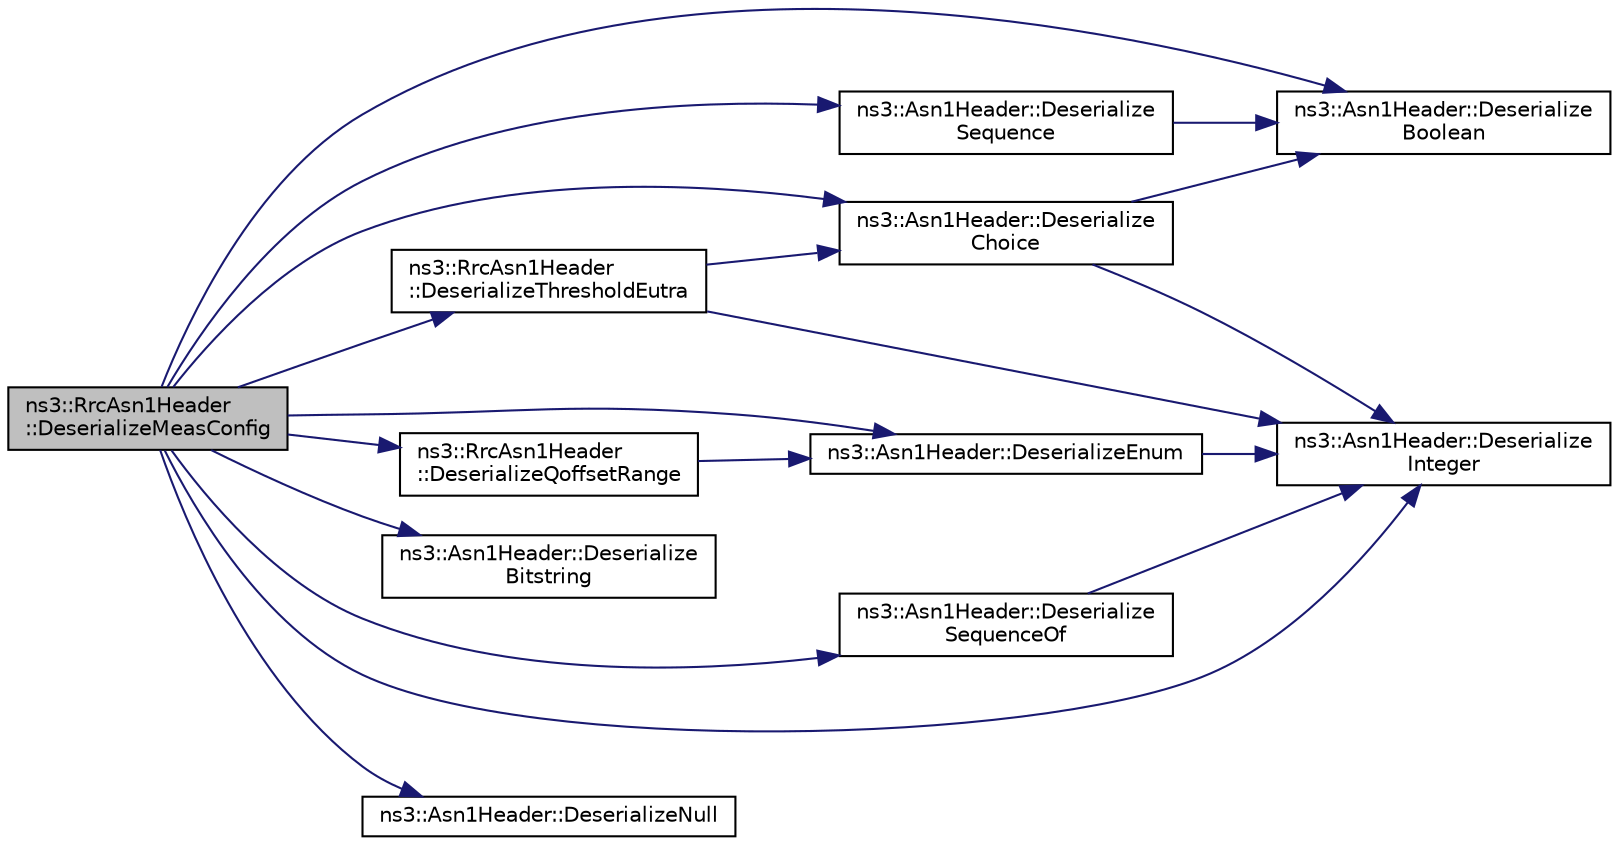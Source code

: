 digraph "ns3::RrcAsn1Header::DeserializeMeasConfig"
{
  edge [fontname="Helvetica",fontsize="10",labelfontname="Helvetica",labelfontsize="10"];
  node [fontname="Helvetica",fontsize="10",shape=record];
  rankdir="LR";
  Node1 [label="ns3::RrcAsn1Header\l::DeserializeMeasConfig",height=0.2,width=0.4,color="black", fillcolor="grey75", style="filled", fontcolor="black"];
  Node1 -> Node2 [color="midnightblue",fontsize="10",style="solid"];
  Node2 [label="ns3::Asn1Header::Deserialize\lSequence",height=0.2,width=0.4,color="black", fillcolor="white", style="filled",URL="$d4/d02/classns3_1_1Asn1Header.html#a58c68bb97ba3fe2e8fcdd7c208d672b2"];
  Node2 -> Node3 [color="midnightblue",fontsize="10",style="solid"];
  Node3 [label="ns3::Asn1Header::Deserialize\lBoolean",height=0.2,width=0.4,color="black", fillcolor="white", style="filled",URL="$d4/d02/classns3_1_1Asn1Header.html#ab46f4b86988a0fbeb5df11a9bc46222d"];
  Node1 -> Node4 [color="midnightblue",fontsize="10",style="solid"];
  Node4 [label="ns3::Asn1Header::Deserialize\lSequenceOf",height=0.2,width=0.4,color="black", fillcolor="white", style="filled",URL="$d4/d02/classns3_1_1Asn1Header.html#a1a7245e05b482df8abade0a060bd0ecc"];
  Node4 -> Node5 [color="midnightblue",fontsize="10",style="solid"];
  Node5 [label="ns3::Asn1Header::Deserialize\lInteger",height=0.2,width=0.4,color="black", fillcolor="white", style="filled",URL="$d4/d02/classns3_1_1Asn1Header.html#a49802c9af30018b078150e866b6ecae2"];
  Node1 -> Node5 [color="midnightblue",fontsize="10",style="solid"];
  Node1 -> Node6 [color="midnightblue",fontsize="10",style="solid"];
  Node6 [label="ns3::Asn1Header::Deserialize\lChoice",height=0.2,width=0.4,color="black", fillcolor="white", style="filled",URL="$d4/d02/classns3_1_1Asn1Header.html#a0af5881f07a0549a8693a1b75c229a90"];
  Node6 -> Node3 [color="midnightblue",fontsize="10",style="solid"];
  Node6 -> Node5 [color="midnightblue",fontsize="10",style="solid"];
  Node1 -> Node7 [color="midnightblue",fontsize="10",style="solid"];
  Node7 [label="ns3::Asn1Header::DeserializeEnum",height=0.2,width=0.4,color="black", fillcolor="white", style="filled",URL="$d4/d02/classns3_1_1Asn1Header.html#a4fcc253e0eec3483c775b005c1875f2d"];
  Node7 -> Node5 [color="midnightblue",fontsize="10",style="solid"];
  Node1 -> Node3 [color="midnightblue",fontsize="10",style="solid"];
  Node1 -> Node8 [color="midnightblue",fontsize="10",style="solid"];
  Node8 [label="ns3::Asn1Header::Deserialize\lBitstring",height=0.2,width=0.4,color="black", fillcolor="white", style="filled",URL="$d4/d02/classns3_1_1Asn1Header.html#adb34498b05e8562fba5d40f49578968d"];
  Node1 -> Node9 [color="midnightblue",fontsize="10",style="solid"];
  Node9 [label="ns3::RrcAsn1Header\l::DeserializeQoffsetRange",height=0.2,width=0.4,color="black", fillcolor="white", style="filled",URL="$d1/d6e/classns3_1_1RrcAsn1Header.html#aca9c8488200eb19c7bc853225777c8df"];
  Node9 -> Node7 [color="midnightblue",fontsize="10",style="solid"];
  Node1 -> Node10 [color="midnightblue",fontsize="10",style="solid"];
  Node10 [label="ns3::RrcAsn1Header\l::DeserializeThresholdEutra",height=0.2,width=0.4,color="black", fillcolor="white", style="filled",URL="$d1/d6e/classns3_1_1RrcAsn1Header.html#a80f5e686675bee0701149a16b9f2d37b"];
  Node10 -> Node6 [color="midnightblue",fontsize="10",style="solid"];
  Node10 -> Node5 [color="midnightblue",fontsize="10",style="solid"];
  Node1 -> Node11 [color="midnightblue",fontsize="10",style="solid"];
  Node11 [label="ns3::Asn1Header::DeserializeNull",height=0.2,width=0.4,color="black", fillcolor="white", style="filled",URL="$d4/d02/classns3_1_1Asn1Header.html#a29bd4508f3f1ef636b3480f524fac0ce"];
}
